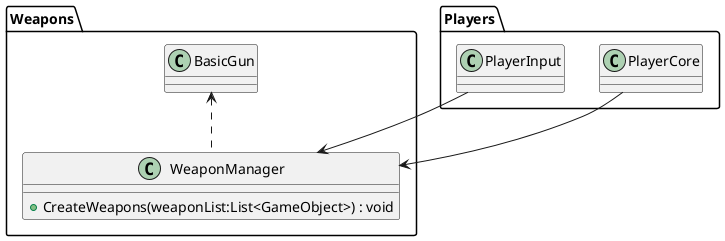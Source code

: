@startuml
namespace Weapons{
class WeaponManager {
    + CreateWeapons(weaponList:List<GameObject>) : void
}
}
Players.PlayerCore --> WeaponManager
Players.PlayerInput --> WeaponManager
Weapons.BasicGun <.. WeaponManager
@enduml
